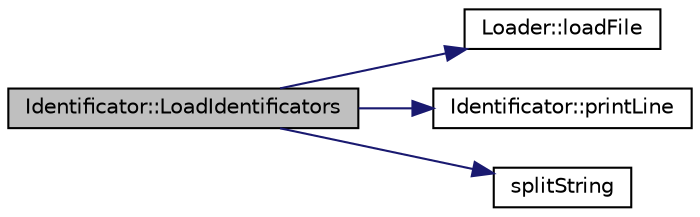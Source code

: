 digraph "Identificator::LoadIdentificators"
{
 // LATEX_PDF_SIZE
  edge [fontname="Helvetica",fontsize="10",labelfontname="Helvetica",labelfontsize="10"];
  node [fontname="Helvetica",fontsize="10",shape=record];
  rankdir="LR";
  Node1 [label="Identificator::LoadIdentificators",height=0.2,width=0.4,color="black", fillcolor="grey75", style="filled", fontcolor="black",tooltip="Irá ler o arquivo identificators.conf e guardar os valores lidos em vetores que poderão ser acessados..."];
  Node1 -> Node2 [color="midnightblue",fontsize="10",style="solid",fontname="Helvetica"];
  Node2 [label="Loader::loadFile",height=0.2,width=0.4,color="black", fillcolor="white", style="filled",URL="$classLoader.html#a9f91f7434ff11ffbf74ff56f07ccf8f4",tooltip="Ira Abrir diretamente o arquivo fornecido;."];
  Node1 -> Node3 [color="midnightblue",fontsize="10",style="solid",fontname="Helvetica"];
  Node3 [label="Identificator::printLine",height=0.2,width=0.4,color="black", fillcolor="white", style="filled",URL="$classIdentificator.html#a1cc261a3a467fa62e3030f86b4053a54",tooltip="Função interna da classe Identificator que servirá para imprimir os valores de cada linha lida na tab..."];
  Node1 -> Node4 [color="midnightblue",fontsize="10",style="solid",fontname="Helvetica"];
  Node4 [label="splitString",height=0.2,width=0.4,color="black", fillcolor="white", style="filled",URL="$Utils_8C.html#a20f5ab9d09a254c776886ca97b67872c",tooltip="splitString é uma função que irá separar em um vetor de strings uma determinada string a partir de um..."];
}
